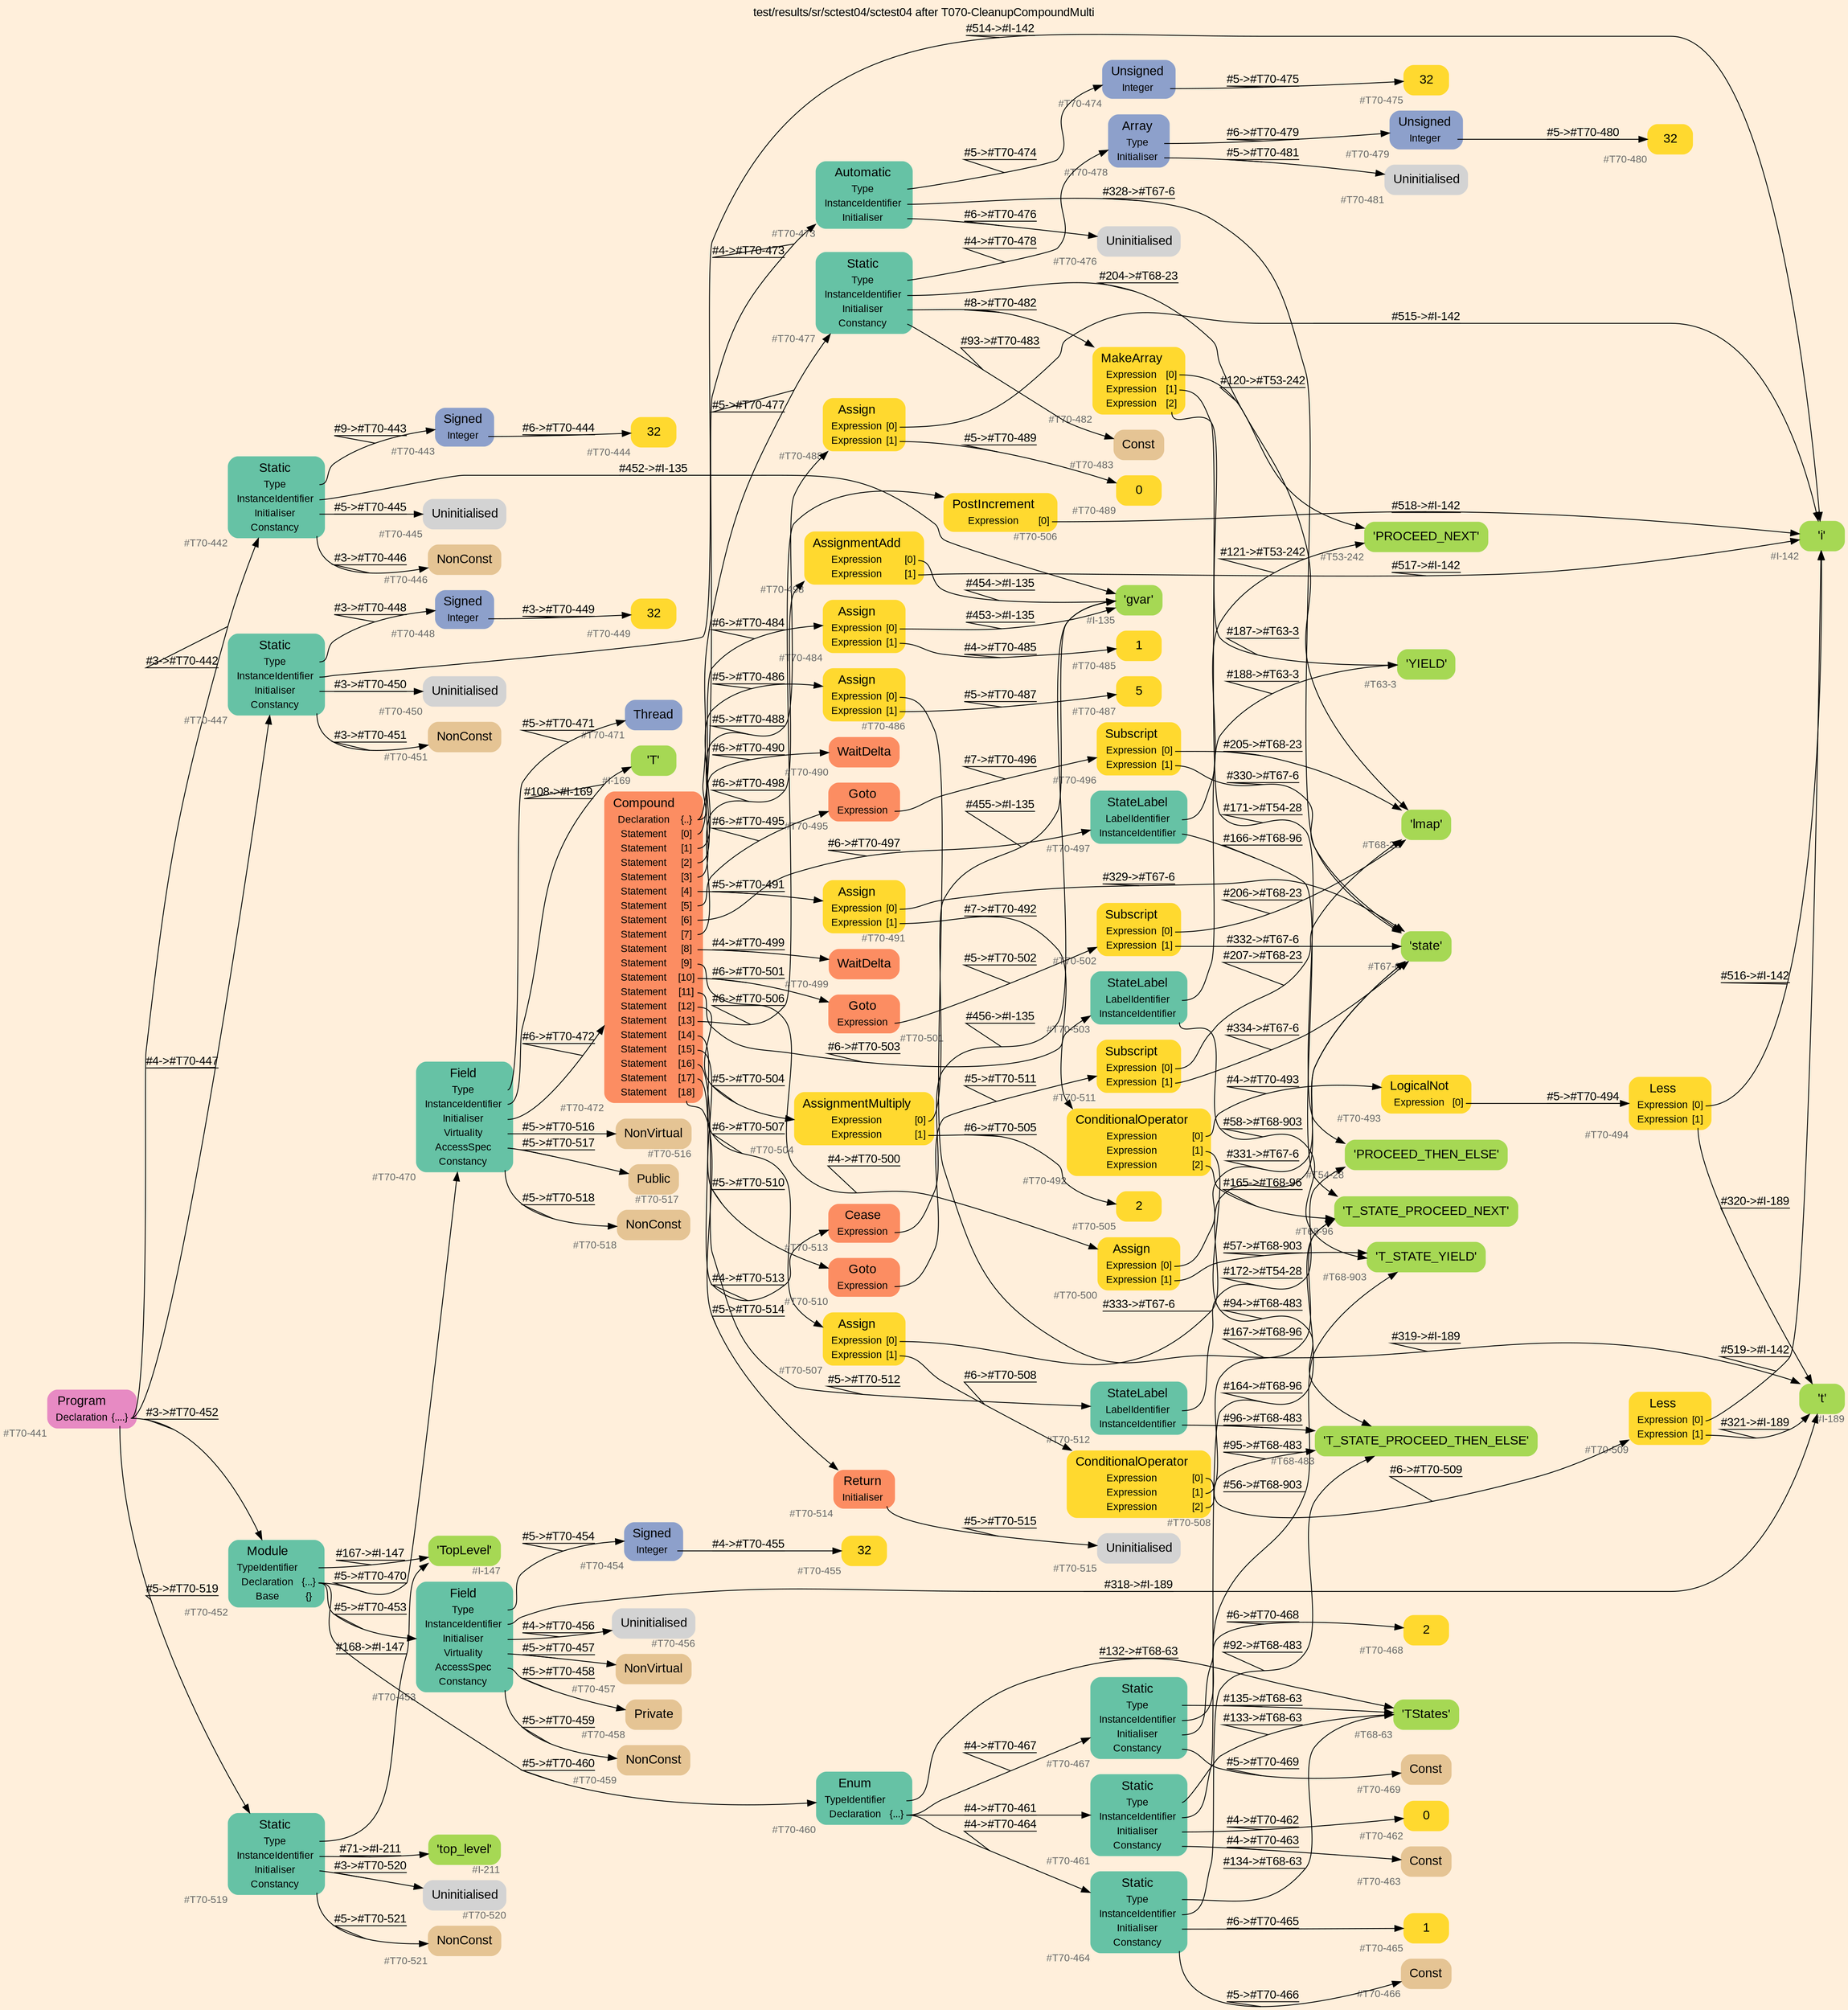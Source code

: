 digraph "test/results/sr/sctest04/sctest04 after T070-CleanupCompoundMulti" {
label = "test/results/sr/sctest04/sctest04 after T070-CleanupCompoundMulti"
labelloc = t
graph [
    rankdir = "LR"
    ranksep = 0.3
    bgcolor = antiquewhite1
    color = black
    fontcolor = black
    fontname = "Arial"
];
node [
    fontname = "Arial"
];
edge [
    fontname = "Arial"
];

// -------------------- node figure --------------------
// -------- block #T70-441 ----------
"#T70-441" [
    fillcolor = "/set28/4"
    xlabel = "#T70-441"
    fontsize = "12"
    fontcolor = grey40
    shape = "plaintext"
    label = <<TABLE BORDER="0" CELLBORDER="0" CELLSPACING="0">
     <TR><TD><FONT COLOR="black" POINT-SIZE="15">Program</FONT></TD></TR>
     <TR><TD><FONT COLOR="black" POINT-SIZE="12">Declaration</FONT></TD><TD PORT="port0"><FONT COLOR="black" POINT-SIZE="12">{....}</FONT></TD></TR>
    </TABLE>>
    style = "rounded,filled"
];

// -------- block #T70-442 ----------
"#T70-442" [
    fillcolor = "/set28/1"
    xlabel = "#T70-442"
    fontsize = "12"
    fontcolor = grey40
    shape = "plaintext"
    label = <<TABLE BORDER="0" CELLBORDER="0" CELLSPACING="0">
     <TR><TD><FONT COLOR="black" POINT-SIZE="15">Static</FONT></TD></TR>
     <TR><TD><FONT COLOR="black" POINT-SIZE="12">Type</FONT></TD><TD PORT="port0"></TD></TR>
     <TR><TD><FONT COLOR="black" POINT-SIZE="12">InstanceIdentifier</FONT></TD><TD PORT="port1"></TD></TR>
     <TR><TD><FONT COLOR="black" POINT-SIZE="12">Initialiser</FONT></TD><TD PORT="port2"></TD></TR>
     <TR><TD><FONT COLOR="black" POINT-SIZE="12">Constancy</FONT></TD><TD PORT="port3"></TD></TR>
    </TABLE>>
    style = "rounded,filled"
];

// -------- block #T70-443 ----------
"#T70-443" [
    fillcolor = "/set28/3"
    xlabel = "#T70-443"
    fontsize = "12"
    fontcolor = grey40
    shape = "plaintext"
    label = <<TABLE BORDER="0" CELLBORDER="0" CELLSPACING="0">
     <TR><TD><FONT COLOR="black" POINT-SIZE="15">Signed</FONT></TD></TR>
     <TR><TD><FONT COLOR="black" POINT-SIZE="12">Integer</FONT></TD><TD PORT="port0"></TD></TR>
    </TABLE>>
    style = "rounded,filled"
];

// -------- block #T70-444 ----------
"#T70-444" [
    fillcolor = "/set28/6"
    xlabel = "#T70-444"
    fontsize = "12"
    fontcolor = grey40
    shape = "plaintext"
    label = <<TABLE BORDER="0" CELLBORDER="0" CELLSPACING="0">
     <TR><TD><FONT COLOR="black" POINT-SIZE="15">32</FONT></TD></TR>
    </TABLE>>
    style = "rounded,filled"
];

// -------- block #I-135 ----------
"#I-135" [
    fillcolor = "/set28/5"
    xlabel = "#I-135"
    fontsize = "12"
    fontcolor = grey40
    shape = "plaintext"
    label = <<TABLE BORDER="0" CELLBORDER="0" CELLSPACING="0">
     <TR><TD><FONT COLOR="black" POINT-SIZE="15">'gvar'</FONT></TD></TR>
    </TABLE>>
    style = "rounded,filled"
];

// -------- block #T70-445 ----------
"#T70-445" [
    xlabel = "#T70-445"
    fontsize = "12"
    fontcolor = grey40
    shape = "plaintext"
    label = <<TABLE BORDER="0" CELLBORDER="0" CELLSPACING="0">
     <TR><TD><FONT COLOR="black" POINT-SIZE="15">Uninitialised</FONT></TD></TR>
    </TABLE>>
    style = "rounded,filled"
];

// -------- block #T70-446 ----------
"#T70-446" [
    fillcolor = "/set28/7"
    xlabel = "#T70-446"
    fontsize = "12"
    fontcolor = grey40
    shape = "plaintext"
    label = <<TABLE BORDER="0" CELLBORDER="0" CELLSPACING="0">
     <TR><TD><FONT COLOR="black" POINT-SIZE="15">NonConst</FONT></TD></TR>
    </TABLE>>
    style = "rounded,filled"
];

// -------- block #T70-447 ----------
"#T70-447" [
    fillcolor = "/set28/1"
    xlabel = "#T70-447"
    fontsize = "12"
    fontcolor = grey40
    shape = "plaintext"
    label = <<TABLE BORDER="0" CELLBORDER="0" CELLSPACING="0">
     <TR><TD><FONT COLOR="black" POINT-SIZE="15">Static</FONT></TD></TR>
     <TR><TD><FONT COLOR="black" POINT-SIZE="12">Type</FONT></TD><TD PORT="port0"></TD></TR>
     <TR><TD><FONT COLOR="black" POINT-SIZE="12">InstanceIdentifier</FONT></TD><TD PORT="port1"></TD></TR>
     <TR><TD><FONT COLOR="black" POINT-SIZE="12">Initialiser</FONT></TD><TD PORT="port2"></TD></TR>
     <TR><TD><FONT COLOR="black" POINT-SIZE="12">Constancy</FONT></TD><TD PORT="port3"></TD></TR>
    </TABLE>>
    style = "rounded,filled"
];

// -------- block #T70-448 ----------
"#T70-448" [
    fillcolor = "/set28/3"
    xlabel = "#T70-448"
    fontsize = "12"
    fontcolor = grey40
    shape = "plaintext"
    label = <<TABLE BORDER="0" CELLBORDER="0" CELLSPACING="0">
     <TR><TD><FONT COLOR="black" POINT-SIZE="15">Signed</FONT></TD></TR>
     <TR><TD><FONT COLOR="black" POINT-SIZE="12">Integer</FONT></TD><TD PORT="port0"></TD></TR>
    </TABLE>>
    style = "rounded,filled"
];

// -------- block #T70-449 ----------
"#T70-449" [
    fillcolor = "/set28/6"
    xlabel = "#T70-449"
    fontsize = "12"
    fontcolor = grey40
    shape = "plaintext"
    label = <<TABLE BORDER="0" CELLBORDER="0" CELLSPACING="0">
     <TR><TD><FONT COLOR="black" POINT-SIZE="15">32</FONT></TD></TR>
    </TABLE>>
    style = "rounded,filled"
];

// -------- block #I-142 ----------
"#I-142" [
    fillcolor = "/set28/5"
    xlabel = "#I-142"
    fontsize = "12"
    fontcolor = grey40
    shape = "plaintext"
    label = <<TABLE BORDER="0" CELLBORDER="0" CELLSPACING="0">
     <TR><TD><FONT COLOR="black" POINT-SIZE="15">'i'</FONT></TD></TR>
    </TABLE>>
    style = "rounded,filled"
];

// -------- block #T70-450 ----------
"#T70-450" [
    xlabel = "#T70-450"
    fontsize = "12"
    fontcolor = grey40
    shape = "plaintext"
    label = <<TABLE BORDER="0" CELLBORDER="0" CELLSPACING="0">
     <TR><TD><FONT COLOR="black" POINT-SIZE="15">Uninitialised</FONT></TD></TR>
    </TABLE>>
    style = "rounded,filled"
];

// -------- block #T70-451 ----------
"#T70-451" [
    fillcolor = "/set28/7"
    xlabel = "#T70-451"
    fontsize = "12"
    fontcolor = grey40
    shape = "plaintext"
    label = <<TABLE BORDER="0" CELLBORDER="0" CELLSPACING="0">
     <TR><TD><FONT COLOR="black" POINT-SIZE="15">NonConst</FONT></TD></TR>
    </TABLE>>
    style = "rounded,filled"
];

// -------- block #T70-452 ----------
"#T70-452" [
    fillcolor = "/set28/1"
    xlabel = "#T70-452"
    fontsize = "12"
    fontcolor = grey40
    shape = "plaintext"
    label = <<TABLE BORDER="0" CELLBORDER="0" CELLSPACING="0">
     <TR><TD><FONT COLOR="black" POINT-SIZE="15">Module</FONT></TD></TR>
     <TR><TD><FONT COLOR="black" POINT-SIZE="12">TypeIdentifier</FONT></TD><TD PORT="port0"></TD></TR>
     <TR><TD><FONT COLOR="black" POINT-SIZE="12">Declaration</FONT></TD><TD PORT="port1"><FONT COLOR="black" POINT-SIZE="12">{...}</FONT></TD></TR>
     <TR><TD><FONT COLOR="black" POINT-SIZE="12">Base</FONT></TD><TD PORT="port2"><FONT COLOR="black" POINT-SIZE="12">{}</FONT></TD></TR>
    </TABLE>>
    style = "rounded,filled"
];

// -------- block #I-147 ----------
"#I-147" [
    fillcolor = "/set28/5"
    xlabel = "#I-147"
    fontsize = "12"
    fontcolor = grey40
    shape = "plaintext"
    label = <<TABLE BORDER="0" CELLBORDER="0" CELLSPACING="0">
     <TR><TD><FONT COLOR="black" POINT-SIZE="15">'TopLevel'</FONT></TD></TR>
    </TABLE>>
    style = "rounded,filled"
];

// -------- block #T70-453 ----------
"#T70-453" [
    fillcolor = "/set28/1"
    xlabel = "#T70-453"
    fontsize = "12"
    fontcolor = grey40
    shape = "plaintext"
    label = <<TABLE BORDER="0" CELLBORDER="0" CELLSPACING="0">
     <TR><TD><FONT COLOR="black" POINT-SIZE="15">Field</FONT></TD></TR>
     <TR><TD><FONT COLOR="black" POINT-SIZE="12">Type</FONT></TD><TD PORT="port0"></TD></TR>
     <TR><TD><FONT COLOR="black" POINT-SIZE="12">InstanceIdentifier</FONT></TD><TD PORT="port1"></TD></TR>
     <TR><TD><FONT COLOR="black" POINT-SIZE="12">Initialiser</FONT></TD><TD PORT="port2"></TD></TR>
     <TR><TD><FONT COLOR="black" POINT-SIZE="12">Virtuality</FONT></TD><TD PORT="port3"></TD></TR>
     <TR><TD><FONT COLOR="black" POINT-SIZE="12">AccessSpec</FONT></TD><TD PORT="port4"></TD></TR>
     <TR><TD><FONT COLOR="black" POINT-SIZE="12">Constancy</FONT></TD><TD PORT="port5"></TD></TR>
    </TABLE>>
    style = "rounded,filled"
];

// -------- block #T70-454 ----------
"#T70-454" [
    fillcolor = "/set28/3"
    xlabel = "#T70-454"
    fontsize = "12"
    fontcolor = grey40
    shape = "plaintext"
    label = <<TABLE BORDER="0" CELLBORDER="0" CELLSPACING="0">
     <TR><TD><FONT COLOR="black" POINT-SIZE="15">Signed</FONT></TD></TR>
     <TR><TD><FONT COLOR="black" POINT-SIZE="12">Integer</FONT></TD><TD PORT="port0"></TD></TR>
    </TABLE>>
    style = "rounded,filled"
];

// -------- block #T70-455 ----------
"#T70-455" [
    fillcolor = "/set28/6"
    xlabel = "#T70-455"
    fontsize = "12"
    fontcolor = grey40
    shape = "plaintext"
    label = <<TABLE BORDER="0" CELLBORDER="0" CELLSPACING="0">
     <TR><TD><FONT COLOR="black" POINT-SIZE="15">32</FONT></TD></TR>
    </TABLE>>
    style = "rounded,filled"
];

// -------- block #I-189 ----------
"#I-189" [
    fillcolor = "/set28/5"
    xlabel = "#I-189"
    fontsize = "12"
    fontcolor = grey40
    shape = "plaintext"
    label = <<TABLE BORDER="0" CELLBORDER="0" CELLSPACING="0">
     <TR><TD><FONT COLOR="black" POINT-SIZE="15">'t'</FONT></TD></TR>
    </TABLE>>
    style = "rounded,filled"
];

// -------- block #T70-456 ----------
"#T70-456" [
    xlabel = "#T70-456"
    fontsize = "12"
    fontcolor = grey40
    shape = "plaintext"
    label = <<TABLE BORDER="0" CELLBORDER="0" CELLSPACING="0">
     <TR><TD><FONT COLOR="black" POINT-SIZE="15">Uninitialised</FONT></TD></TR>
    </TABLE>>
    style = "rounded,filled"
];

// -------- block #T70-457 ----------
"#T70-457" [
    fillcolor = "/set28/7"
    xlabel = "#T70-457"
    fontsize = "12"
    fontcolor = grey40
    shape = "plaintext"
    label = <<TABLE BORDER="0" CELLBORDER="0" CELLSPACING="0">
     <TR><TD><FONT COLOR="black" POINT-SIZE="15">NonVirtual</FONT></TD></TR>
    </TABLE>>
    style = "rounded,filled"
];

// -------- block #T70-458 ----------
"#T70-458" [
    fillcolor = "/set28/7"
    xlabel = "#T70-458"
    fontsize = "12"
    fontcolor = grey40
    shape = "plaintext"
    label = <<TABLE BORDER="0" CELLBORDER="0" CELLSPACING="0">
     <TR><TD><FONT COLOR="black" POINT-SIZE="15">Private</FONT></TD></TR>
    </TABLE>>
    style = "rounded,filled"
];

// -------- block #T70-459 ----------
"#T70-459" [
    fillcolor = "/set28/7"
    xlabel = "#T70-459"
    fontsize = "12"
    fontcolor = grey40
    shape = "plaintext"
    label = <<TABLE BORDER="0" CELLBORDER="0" CELLSPACING="0">
     <TR><TD><FONT COLOR="black" POINT-SIZE="15">NonConst</FONT></TD></TR>
    </TABLE>>
    style = "rounded,filled"
];

// -------- block #T70-460 ----------
"#T70-460" [
    fillcolor = "/set28/1"
    xlabel = "#T70-460"
    fontsize = "12"
    fontcolor = grey40
    shape = "plaintext"
    label = <<TABLE BORDER="0" CELLBORDER="0" CELLSPACING="0">
     <TR><TD><FONT COLOR="black" POINT-SIZE="15">Enum</FONT></TD></TR>
     <TR><TD><FONT COLOR="black" POINT-SIZE="12">TypeIdentifier</FONT></TD><TD PORT="port0"></TD></TR>
     <TR><TD><FONT COLOR="black" POINT-SIZE="12">Declaration</FONT></TD><TD PORT="port1"><FONT COLOR="black" POINT-SIZE="12">{...}</FONT></TD></TR>
    </TABLE>>
    style = "rounded,filled"
];

// -------- block #T68-63 ----------
"#T68-63" [
    fillcolor = "/set28/5"
    xlabel = "#T68-63"
    fontsize = "12"
    fontcolor = grey40
    shape = "plaintext"
    label = <<TABLE BORDER="0" CELLBORDER="0" CELLSPACING="0">
     <TR><TD><FONT COLOR="black" POINT-SIZE="15">'TStates'</FONT></TD></TR>
    </TABLE>>
    style = "rounded,filled"
];

// -------- block #T70-461 ----------
"#T70-461" [
    fillcolor = "/set28/1"
    xlabel = "#T70-461"
    fontsize = "12"
    fontcolor = grey40
    shape = "plaintext"
    label = <<TABLE BORDER="0" CELLBORDER="0" CELLSPACING="0">
     <TR><TD><FONT COLOR="black" POINT-SIZE="15">Static</FONT></TD></TR>
     <TR><TD><FONT COLOR="black" POINT-SIZE="12">Type</FONT></TD><TD PORT="port0"></TD></TR>
     <TR><TD><FONT COLOR="black" POINT-SIZE="12">InstanceIdentifier</FONT></TD><TD PORT="port1"></TD></TR>
     <TR><TD><FONT COLOR="black" POINT-SIZE="12">Initialiser</FONT></TD><TD PORT="port2"></TD></TR>
     <TR><TD><FONT COLOR="black" POINT-SIZE="12">Constancy</FONT></TD><TD PORT="port3"></TD></TR>
    </TABLE>>
    style = "rounded,filled"
];

// -------- block #T68-96 ----------
"#T68-96" [
    fillcolor = "/set28/5"
    xlabel = "#T68-96"
    fontsize = "12"
    fontcolor = grey40
    shape = "plaintext"
    label = <<TABLE BORDER="0" CELLBORDER="0" CELLSPACING="0">
     <TR><TD><FONT COLOR="black" POINT-SIZE="15">'T_STATE_PROCEED_NEXT'</FONT></TD></TR>
    </TABLE>>
    style = "rounded,filled"
];

// -------- block #T70-462 ----------
"#T70-462" [
    fillcolor = "/set28/6"
    xlabel = "#T70-462"
    fontsize = "12"
    fontcolor = grey40
    shape = "plaintext"
    label = <<TABLE BORDER="0" CELLBORDER="0" CELLSPACING="0">
     <TR><TD><FONT COLOR="black" POINT-SIZE="15">0</FONT></TD></TR>
    </TABLE>>
    style = "rounded,filled"
];

// -------- block #T70-463 ----------
"#T70-463" [
    fillcolor = "/set28/7"
    xlabel = "#T70-463"
    fontsize = "12"
    fontcolor = grey40
    shape = "plaintext"
    label = <<TABLE BORDER="0" CELLBORDER="0" CELLSPACING="0">
     <TR><TD><FONT COLOR="black" POINT-SIZE="15">Const</FONT></TD></TR>
    </TABLE>>
    style = "rounded,filled"
];

// -------- block #T70-464 ----------
"#T70-464" [
    fillcolor = "/set28/1"
    xlabel = "#T70-464"
    fontsize = "12"
    fontcolor = grey40
    shape = "plaintext"
    label = <<TABLE BORDER="0" CELLBORDER="0" CELLSPACING="0">
     <TR><TD><FONT COLOR="black" POINT-SIZE="15">Static</FONT></TD></TR>
     <TR><TD><FONT COLOR="black" POINT-SIZE="12">Type</FONT></TD><TD PORT="port0"></TD></TR>
     <TR><TD><FONT COLOR="black" POINT-SIZE="12">InstanceIdentifier</FONT></TD><TD PORT="port1"></TD></TR>
     <TR><TD><FONT COLOR="black" POINT-SIZE="12">Initialiser</FONT></TD><TD PORT="port2"></TD></TR>
     <TR><TD><FONT COLOR="black" POINT-SIZE="12">Constancy</FONT></TD><TD PORT="port3"></TD></TR>
    </TABLE>>
    style = "rounded,filled"
];

// -------- block #T68-483 ----------
"#T68-483" [
    fillcolor = "/set28/5"
    xlabel = "#T68-483"
    fontsize = "12"
    fontcolor = grey40
    shape = "plaintext"
    label = <<TABLE BORDER="0" CELLBORDER="0" CELLSPACING="0">
     <TR><TD><FONT COLOR="black" POINT-SIZE="15">'T_STATE_PROCEED_THEN_ELSE'</FONT></TD></TR>
    </TABLE>>
    style = "rounded,filled"
];

// -------- block #T70-465 ----------
"#T70-465" [
    fillcolor = "/set28/6"
    xlabel = "#T70-465"
    fontsize = "12"
    fontcolor = grey40
    shape = "plaintext"
    label = <<TABLE BORDER="0" CELLBORDER="0" CELLSPACING="0">
     <TR><TD><FONT COLOR="black" POINT-SIZE="15">1</FONT></TD></TR>
    </TABLE>>
    style = "rounded,filled"
];

// -------- block #T70-466 ----------
"#T70-466" [
    fillcolor = "/set28/7"
    xlabel = "#T70-466"
    fontsize = "12"
    fontcolor = grey40
    shape = "plaintext"
    label = <<TABLE BORDER="0" CELLBORDER="0" CELLSPACING="0">
     <TR><TD><FONT COLOR="black" POINT-SIZE="15">Const</FONT></TD></TR>
    </TABLE>>
    style = "rounded,filled"
];

// -------- block #T70-467 ----------
"#T70-467" [
    fillcolor = "/set28/1"
    xlabel = "#T70-467"
    fontsize = "12"
    fontcolor = grey40
    shape = "plaintext"
    label = <<TABLE BORDER="0" CELLBORDER="0" CELLSPACING="0">
     <TR><TD><FONT COLOR="black" POINT-SIZE="15">Static</FONT></TD></TR>
     <TR><TD><FONT COLOR="black" POINT-SIZE="12">Type</FONT></TD><TD PORT="port0"></TD></TR>
     <TR><TD><FONT COLOR="black" POINT-SIZE="12">InstanceIdentifier</FONT></TD><TD PORT="port1"></TD></TR>
     <TR><TD><FONT COLOR="black" POINT-SIZE="12">Initialiser</FONT></TD><TD PORT="port2"></TD></TR>
     <TR><TD><FONT COLOR="black" POINT-SIZE="12">Constancy</FONT></TD><TD PORT="port3"></TD></TR>
    </TABLE>>
    style = "rounded,filled"
];

// -------- block #T68-903 ----------
"#T68-903" [
    fillcolor = "/set28/5"
    xlabel = "#T68-903"
    fontsize = "12"
    fontcolor = grey40
    shape = "plaintext"
    label = <<TABLE BORDER="0" CELLBORDER="0" CELLSPACING="0">
     <TR><TD><FONT COLOR="black" POINT-SIZE="15">'T_STATE_YIELD'</FONT></TD></TR>
    </TABLE>>
    style = "rounded,filled"
];

// -------- block #T70-468 ----------
"#T70-468" [
    fillcolor = "/set28/6"
    xlabel = "#T70-468"
    fontsize = "12"
    fontcolor = grey40
    shape = "plaintext"
    label = <<TABLE BORDER="0" CELLBORDER="0" CELLSPACING="0">
     <TR><TD><FONT COLOR="black" POINT-SIZE="15">2</FONT></TD></TR>
    </TABLE>>
    style = "rounded,filled"
];

// -------- block #T70-469 ----------
"#T70-469" [
    fillcolor = "/set28/7"
    xlabel = "#T70-469"
    fontsize = "12"
    fontcolor = grey40
    shape = "plaintext"
    label = <<TABLE BORDER="0" CELLBORDER="0" CELLSPACING="0">
     <TR><TD><FONT COLOR="black" POINT-SIZE="15">Const</FONT></TD></TR>
    </TABLE>>
    style = "rounded,filled"
];

// -------- block #T70-470 ----------
"#T70-470" [
    fillcolor = "/set28/1"
    xlabel = "#T70-470"
    fontsize = "12"
    fontcolor = grey40
    shape = "plaintext"
    label = <<TABLE BORDER="0" CELLBORDER="0" CELLSPACING="0">
     <TR><TD><FONT COLOR="black" POINT-SIZE="15">Field</FONT></TD></TR>
     <TR><TD><FONT COLOR="black" POINT-SIZE="12">Type</FONT></TD><TD PORT="port0"></TD></TR>
     <TR><TD><FONT COLOR="black" POINT-SIZE="12">InstanceIdentifier</FONT></TD><TD PORT="port1"></TD></TR>
     <TR><TD><FONT COLOR="black" POINT-SIZE="12">Initialiser</FONT></TD><TD PORT="port2"></TD></TR>
     <TR><TD><FONT COLOR="black" POINT-SIZE="12">Virtuality</FONT></TD><TD PORT="port3"></TD></TR>
     <TR><TD><FONT COLOR="black" POINT-SIZE="12">AccessSpec</FONT></TD><TD PORT="port4"></TD></TR>
     <TR><TD><FONT COLOR="black" POINT-SIZE="12">Constancy</FONT></TD><TD PORT="port5"></TD></TR>
    </TABLE>>
    style = "rounded,filled"
];

// -------- block #T70-471 ----------
"#T70-471" [
    fillcolor = "/set28/3"
    xlabel = "#T70-471"
    fontsize = "12"
    fontcolor = grey40
    shape = "plaintext"
    label = <<TABLE BORDER="0" CELLBORDER="0" CELLSPACING="0">
     <TR><TD><FONT COLOR="black" POINT-SIZE="15">Thread</FONT></TD></TR>
    </TABLE>>
    style = "rounded,filled"
];

// -------- block #I-169 ----------
"#I-169" [
    fillcolor = "/set28/5"
    xlabel = "#I-169"
    fontsize = "12"
    fontcolor = grey40
    shape = "plaintext"
    label = <<TABLE BORDER="0" CELLBORDER="0" CELLSPACING="0">
     <TR><TD><FONT COLOR="black" POINT-SIZE="15">'T'</FONT></TD></TR>
    </TABLE>>
    style = "rounded,filled"
];

// -------- block #T70-472 ----------
"#T70-472" [
    fillcolor = "/set28/2"
    xlabel = "#T70-472"
    fontsize = "12"
    fontcolor = grey40
    shape = "plaintext"
    label = <<TABLE BORDER="0" CELLBORDER="0" CELLSPACING="0">
     <TR><TD><FONT COLOR="black" POINT-SIZE="15">Compound</FONT></TD></TR>
     <TR><TD><FONT COLOR="black" POINT-SIZE="12">Declaration</FONT></TD><TD PORT="port0"><FONT COLOR="black" POINT-SIZE="12">{..}</FONT></TD></TR>
     <TR><TD><FONT COLOR="black" POINT-SIZE="12">Statement</FONT></TD><TD PORT="port1"><FONT COLOR="black" POINT-SIZE="12">[0]</FONT></TD></TR>
     <TR><TD><FONT COLOR="black" POINT-SIZE="12">Statement</FONT></TD><TD PORT="port2"><FONT COLOR="black" POINT-SIZE="12">[1]</FONT></TD></TR>
     <TR><TD><FONT COLOR="black" POINT-SIZE="12">Statement</FONT></TD><TD PORT="port3"><FONT COLOR="black" POINT-SIZE="12">[2]</FONT></TD></TR>
     <TR><TD><FONT COLOR="black" POINT-SIZE="12">Statement</FONT></TD><TD PORT="port4"><FONT COLOR="black" POINT-SIZE="12">[3]</FONT></TD></TR>
     <TR><TD><FONT COLOR="black" POINT-SIZE="12">Statement</FONT></TD><TD PORT="port5"><FONT COLOR="black" POINT-SIZE="12">[4]</FONT></TD></TR>
     <TR><TD><FONT COLOR="black" POINT-SIZE="12">Statement</FONT></TD><TD PORT="port6"><FONT COLOR="black" POINT-SIZE="12">[5]</FONT></TD></TR>
     <TR><TD><FONT COLOR="black" POINT-SIZE="12">Statement</FONT></TD><TD PORT="port7"><FONT COLOR="black" POINT-SIZE="12">[6]</FONT></TD></TR>
     <TR><TD><FONT COLOR="black" POINT-SIZE="12">Statement</FONT></TD><TD PORT="port8"><FONT COLOR="black" POINT-SIZE="12">[7]</FONT></TD></TR>
     <TR><TD><FONT COLOR="black" POINT-SIZE="12">Statement</FONT></TD><TD PORT="port9"><FONT COLOR="black" POINT-SIZE="12">[8]</FONT></TD></TR>
     <TR><TD><FONT COLOR="black" POINT-SIZE="12">Statement</FONT></TD><TD PORT="port10"><FONT COLOR="black" POINT-SIZE="12">[9]</FONT></TD></TR>
     <TR><TD><FONT COLOR="black" POINT-SIZE="12">Statement</FONT></TD><TD PORT="port11"><FONT COLOR="black" POINT-SIZE="12">[10]</FONT></TD></TR>
     <TR><TD><FONT COLOR="black" POINT-SIZE="12">Statement</FONT></TD><TD PORT="port12"><FONT COLOR="black" POINT-SIZE="12">[11]</FONT></TD></TR>
     <TR><TD><FONT COLOR="black" POINT-SIZE="12">Statement</FONT></TD><TD PORT="port13"><FONT COLOR="black" POINT-SIZE="12">[12]</FONT></TD></TR>
     <TR><TD><FONT COLOR="black" POINT-SIZE="12">Statement</FONT></TD><TD PORT="port14"><FONT COLOR="black" POINT-SIZE="12">[13]</FONT></TD></TR>
     <TR><TD><FONT COLOR="black" POINT-SIZE="12">Statement</FONT></TD><TD PORT="port15"><FONT COLOR="black" POINT-SIZE="12">[14]</FONT></TD></TR>
     <TR><TD><FONT COLOR="black" POINT-SIZE="12">Statement</FONT></TD><TD PORT="port16"><FONT COLOR="black" POINT-SIZE="12">[15]</FONT></TD></TR>
     <TR><TD><FONT COLOR="black" POINT-SIZE="12">Statement</FONT></TD><TD PORT="port17"><FONT COLOR="black" POINT-SIZE="12">[16]</FONT></TD></TR>
     <TR><TD><FONT COLOR="black" POINT-SIZE="12">Statement</FONT></TD><TD PORT="port18"><FONT COLOR="black" POINT-SIZE="12">[17]</FONT></TD></TR>
     <TR><TD><FONT COLOR="black" POINT-SIZE="12">Statement</FONT></TD><TD PORT="port19"><FONT COLOR="black" POINT-SIZE="12">[18]</FONT></TD></TR>
    </TABLE>>
    style = "rounded,filled"
];

// -------- block #T70-473 ----------
"#T70-473" [
    fillcolor = "/set28/1"
    xlabel = "#T70-473"
    fontsize = "12"
    fontcolor = grey40
    shape = "plaintext"
    label = <<TABLE BORDER="0" CELLBORDER="0" CELLSPACING="0">
     <TR><TD><FONT COLOR="black" POINT-SIZE="15">Automatic</FONT></TD></TR>
     <TR><TD><FONT COLOR="black" POINT-SIZE="12">Type</FONT></TD><TD PORT="port0"></TD></TR>
     <TR><TD><FONT COLOR="black" POINT-SIZE="12">InstanceIdentifier</FONT></TD><TD PORT="port1"></TD></TR>
     <TR><TD><FONT COLOR="black" POINT-SIZE="12">Initialiser</FONT></TD><TD PORT="port2"></TD></TR>
    </TABLE>>
    style = "rounded,filled"
];

// -------- block #T70-474 ----------
"#T70-474" [
    fillcolor = "/set28/3"
    xlabel = "#T70-474"
    fontsize = "12"
    fontcolor = grey40
    shape = "plaintext"
    label = <<TABLE BORDER="0" CELLBORDER="0" CELLSPACING="0">
     <TR><TD><FONT COLOR="black" POINT-SIZE="15">Unsigned</FONT></TD></TR>
     <TR><TD><FONT COLOR="black" POINT-SIZE="12">Integer</FONT></TD><TD PORT="port0"></TD></TR>
    </TABLE>>
    style = "rounded,filled"
];

// -------- block #T70-475 ----------
"#T70-475" [
    fillcolor = "/set28/6"
    xlabel = "#T70-475"
    fontsize = "12"
    fontcolor = grey40
    shape = "plaintext"
    label = <<TABLE BORDER="0" CELLBORDER="0" CELLSPACING="0">
     <TR><TD><FONT COLOR="black" POINT-SIZE="15">32</FONT></TD></TR>
    </TABLE>>
    style = "rounded,filled"
];

// -------- block #T67-6 ----------
"#T67-6" [
    fillcolor = "/set28/5"
    xlabel = "#T67-6"
    fontsize = "12"
    fontcolor = grey40
    shape = "plaintext"
    label = <<TABLE BORDER="0" CELLBORDER="0" CELLSPACING="0">
     <TR><TD><FONT COLOR="black" POINT-SIZE="15">'state'</FONT></TD></TR>
    </TABLE>>
    style = "rounded,filled"
];

// -------- block #T70-476 ----------
"#T70-476" [
    xlabel = "#T70-476"
    fontsize = "12"
    fontcolor = grey40
    shape = "plaintext"
    label = <<TABLE BORDER="0" CELLBORDER="0" CELLSPACING="0">
     <TR><TD><FONT COLOR="black" POINT-SIZE="15">Uninitialised</FONT></TD></TR>
    </TABLE>>
    style = "rounded,filled"
];

// -------- block #T70-477 ----------
"#T70-477" [
    fillcolor = "/set28/1"
    xlabel = "#T70-477"
    fontsize = "12"
    fontcolor = grey40
    shape = "plaintext"
    label = <<TABLE BORDER="0" CELLBORDER="0" CELLSPACING="0">
     <TR><TD><FONT COLOR="black" POINT-SIZE="15">Static</FONT></TD></TR>
     <TR><TD><FONT COLOR="black" POINT-SIZE="12">Type</FONT></TD><TD PORT="port0"></TD></TR>
     <TR><TD><FONT COLOR="black" POINT-SIZE="12">InstanceIdentifier</FONT></TD><TD PORT="port1"></TD></TR>
     <TR><TD><FONT COLOR="black" POINT-SIZE="12">Initialiser</FONT></TD><TD PORT="port2"></TD></TR>
     <TR><TD><FONT COLOR="black" POINT-SIZE="12">Constancy</FONT></TD><TD PORT="port3"></TD></TR>
    </TABLE>>
    style = "rounded,filled"
];

// -------- block #T70-478 ----------
"#T70-478" [
    fillcolor = "/set28/3"
    xlabel = "#T70-478"
    fontsize = "12"
    fontcolor = grey40
    shape = "plaintext"
    label = <<TABLE BORDER="0" CELLBORDER="0" CELLSPACING="0">
     <TR><TD><FONT COLOR="black" POINT-SIZE="15">Array</FONT></TD></TR>
     <TR><TD><FONT COLOR="black" POINT-SIZE="12">Type</FONT></TD><TD PORT="port0"></TD></TR>
     <TR><TD><FONT COLOR="black" POINT-SIZE="12">Initialiser</FONT></TD><TD PORT="port1"></TD></TR>
    </TABLE>>
    style = "rounded,filled"
];

// -------- block #T70-479 ----------
"#T70-479" [
    fillcolor = "/set28/3"
    xlabel = "#T70-479"
    fontsize = "12"
    fontcolor = grey40
    shape = "plaintext"
    label = <<TABLE BORDER="0" CELLBORDER="0" CELLSPACING="0">
     <TR><TD><FONT COLOR="black" POINT-SIZE="15">Unsigned</FONT></TD></TR>
     <TR><TD><FONT COLOR="black" POINT-SIZE="12">Integer</FONT></TD><TD PORT="port0"></TD></TR>
    </TABLE>>
    style = "rounded,filled"
];

// -------- block #T70-480 ----------
"#T70-480" [
    fillcolor = "/set28/6"
    xlabel = "#T70-480"
    fontsize = "12"
    fontcolor = grey40
    shape = "plaintext"
    label = <<TABLE BORDER="0" CELLBORDER="0" CELLSPACING="0">
     <TR><TD><FONT COLOR="black" POINT-SIZE="15">32</FONT></TD></TR>
    </TABLE>>
    style = "rounded,filled"
];

// -------- block #T70-481 ----------
"#T70-481" [
    xlabel = "#T70-481"
    fontsize = "12"
    fontcolor = grey40
    shape = "plaintext"
    label = <<TABLE BORDER="0" CELLBORDER="0" CELLSPACING="0">
     <TR><TD><FONT COLOR="black" POINT-SIZE="15">Uninitialised</FONT></TD></TR>
    </TABLE>>
    style = "rounded,filled"
];

// -------- block #T68-23 ----------
"#T68-23" [
    fillcolor = "/set28/5"
    xlabel = "#T68-23"
    fontsize = "12"
    fontcolor = grey40
    shape = "plaintext"
    label = <<TABLE BORDER="0" CELLBORDER="0" CELLSPACING="0">
     <TR><TD><FONT COLOR="black" POINT-SIZE="15">'lmap'</FONT></TD></TR>
    </TABLE>>
    style = "rounded,filled"
];

// -------- block #T70-482 ----------
"#T70-482" [
    fillcolor = "/set28/6"
    xlabel = "#T70-482"
    fontsize = "12"
    fontcolor = grey40
    shape = "plaintext"
    label = <<TABLE BORDER="0" CELLBORDER="0" CELLSPACING="0">
     <TR><TD><FONT COLOR="black" POINT-SIZE="15">MakeArray</FONT></TD></TR>
     <TR><TD><FONT COLOR="black" POINT-SIZE="12">Expression</FONT></TD><TD PORT="port0"><FONT COLOR="black" POINT-SIZE="12">[0]</FONT></TD></TR>
     <TR><TD><FONT COLOR="black" POINT-SIZE="12">Expression</FONT></TD><TD PORT="port1"><FONT COLOR="black" POINT-SIZE="12">[1]</FONT></TD></TR>
     <TR><TD><FONT COLOR="black" POINT-SIZE="12">Expression</FONT></TD><TD PORT="port2"><FONT COLOR="black" POINT-SIZE="12">[2]</FONT></TD></TR>
    </TABLE>>
    style = "rounded,filled"
];

// -------- block #T53-242 ----------
"#T53-242" [
    fillcolor = "/set28/5"
    xlabel = "#T53-242"
    fontsize = "12"
    fontcolor = grey40
    shape = "plaintext"
    label = <<TABLE BORDER="0" CELLBORDER="0" CELLSPACING="0">
     <TR><TD><FONT COLOR="black" POINT-SIZE="15">'PROCEED_NEXT'</FONT></TD></TR>
    </TABLE>>
    style = "rounded,filled"
];

// -------- block #T54-28 ----------
"#T54-28" [
    fillcolor = "/set28/5"
    xlabel = "#T54-28"
    fontsize = "12"
    fontcolor = grey40
    shape = "plaintext"
    label = <<TABLE BORDER="0" CELLBORDER="0" CELLSPACING="0">
     <TR><TD><FONT COLOR="black" POINT-SIZE="15">'PROCEED_THEN_ELSE'</FONT></TD></TR>
    </TABLE>>
    style = "rounded,filled"
];

// -------- block #T63-3 ----------
"#T63-3" [
    fillcolor = "/set28/5"
    xlabel = "#T63-3"
    fontsize = "12"
    fontcolor = grey40
    shape = "plaintext"
    label = <<TABLE BORDER="0" CELLBORDER="0" CELLSPACING="0">
     <TR><TD><FONT COLOR="black" POINT-SIZE="15">'YIELD'</FONT></TD></TR>
    </TABLE>>
    style = "rounded,filled"
];

// -------- block #T70-483 ----------
"#T70-483" [
    fillcolor = "/set28/7"
    xlabel = "#T70-483"
    fontsize = "12"
    fontcolor = grey40
    shape = "plaintext"
    label = <<TABLE BORDER="0" CELLBORDER="0" CELLSPACING="0">
     <TR><TD><FONT COLOR="black" POINT-SIZE="15">Const</FONT></TD></TR>
    </TABLE>>
    style = "rounded,filled"
];

// -------- block #T70-484 ----------
"#T70-484" [
    fillcolor = "/set28/6"
    xlabel = "#T70-484"
    fontsize = "12"
    fontcolor = grey40
    shape = "plaintext"
    label = <<TABLE BORDER="0" CELLBORDER="0" CELLSPACING="0">
     <TR><TD><FONT COLOR="black" POINT-SIZE="15">Assign</FONT></TD></TR>
     <TR><TD><FONT COLOR="black" POINT-SIZE="12">Expression</FONT></TD><TD PORT="port0"><FONT COLOR="black" POINT-SIZE="12">[0]</FONT></TD></TR>
     <TR><TD><FONT COLOR="black" POINT-SIZE="12">Expression</FONT></TD><TD PORT="port1"><FONT COLOR="black" POINT-SIZE="12">[1]</FONT></TD></TR>
    </TABLE>>
    style = "rounded,filled"
];

// -------- block #T70-485 ----------
"#T70-485" [
    fillcolor = "/set28/6"
    xlabel = "#T70-485"
    fontsize = "12"
    fontcolor = grey40
    shape = "plaintext"
    label = <<TABLE BORDER="0" CELLBORDER="0" CELLSPACING="0">
     <TR><TD><FONT COLOR="black" POINT-SIZE="15">1</FONT></TD></TR>
    </TABLE>>
    style = "rounded,filled"
];

// -------- block #T70-486 ----------
"#T70-486" [
    fillcolor = "/set28/6"
    xlabel = "#T70-486"
    fontsize = "12"
    fontcolor = grey40
    shape = "plaintext"
    label = <<TABLE BORDER="0" CELLBORDER="0" CELLSPACING="0">
     <TR><TD><FONT COLOR="black" POINT-SIZE="15">Assign</FONT></TD></TR>
     <TR><TD><FONT COLOR="black" POINT-SIZE="12">Expression</FONT></TD><TD PORT="port0"><FONT COLOR="black" POINT-SIZE="12">[0]</FONT></TD></TR>
     <TR><TD><FONT COLOR="black" POINT-SIZE="12">Expression</FONT></TD><TD PORT="port1"><FONT COLOR="black" POINT-SIZE="12">[1]</FONT></TD></TR>
    </TABLE>>
    style = "rounded,filled"
];

// -------- block #T70-487 ----------
"#T70-487" [
    fillcolor = "/set28/6"
    xlabel = "#T70-487"
    fontsize = "12"
    fontcolor = grey40
    shape = "plaintext"
    label = <<TABLE BORDER="0" CELLBORDER="0" CELLSPACING="0">
     <TR><TD><FONT COLOR="black" POINT-SIZE="15">5</FONT></TD></TR>
    </TABLE>>
    style = "rounded,filled"
];

// -------- block #T70-488 ----------
"#T70-488" [
    fillcolor = "/set28/6"
    xlabel = "#T70-488"
    fontsize = "12"
    fontcolor = grey40
    shape = "plaintext"
    label = <<TABLE BORDER="0" CELLBORDER="0" CELLSPACING="0">
     <TR><TD><FONT COLOR="black" POINT-SIZE="15">Assign</FONT></TD></TR>
     <TR><TD><FONT COLOR="black" POINT-SIZE="12">Expression</FONT></TD><TD PORT="port0"><FONT COLOR="black" POINT-SIZE="12">[0]</FONT></TD></TR>
     <TR><TD><FONT COLOR="black" POINT-SIZE="12">Expression</FONT></TD><TD PORT="port1"><FONT COLOR="black" POINT-SIZE="12">[1]</FONT></TD></TR>
    </TABLE>>
    style = "rounded,filled"
];

// -------- block #T70-489 ----------
"#T70-489" [
    fillcolor = "/set28/6"
    xlabel = "#T70-489"
    fontsize = "12"
    fontcolor = grey40
    shape = "plaintext"
    label = <<TABLE BORDER="0" CELLBORDER="0" CELLSPACING="0">
     <TR><TD><FONT COLOR="black" POINT-SIZE="15">0</FONT></TD></TR>
    </TABLE>>
    style = "rounded,filled"
];

// -------- block #T70-490 ----------
"#T70-490" [
    fillcolor = "/set28/2"
    xlabel = "#T70-490"
    fontsize = "12"
    fontcolor = grey40
    shape = "plaintext"
    label = <<TABLE BORDER="0" CELLBORDER="0" CELLSPACING="0">
     <TR><TD><FONT COLOR="black" POINT-SIZE="15">WaitDelta</FONT></TD></TR>
    </TABLE>>
    style = "rounded,filled"
];

// -------- block #T70-491 ----------
"#T70-491" [
    fillcolor = "/set28/6"
    xlabel = "#T70-491"
    fontsize = "12"
    fontcolor = grey40
    shape = "plaintext"
    label = <<TABLE BORDER="0" CELLBORDER="0" CELLSPACING="0">
     <TR><TD><FONT COLOR="black" POINT-SIZE="15">Assign</FONT></TD></TR>
     <TR><TD><FONT COLOR="black" POINT-SIZE="12">Expression</FONT></TD><TD PORT="port0"><FONT COLOR="black" POINT-SIZE="12">[0]</FONT></TD></TR>
     <TR><TD><FONT COLOR="black" POINT-SIZE="12">Expression</FONT></TD><TD PORT="port1"><FONT COLOR="black" POINT-SIZE="12">[1]</FONT></TD></TR>
    </TABLE>>
    style = "rounded,filled"
];

// -------- block #T70-492 ----------
"#T70-492" [
    fillcolor = "/set28/6"
    xlabel = "#T70-492"
    fontsize = "12"
    fontcolor = grey40
    shape = "plaintext"
    label = <<TABLE BORDER="0" CELLBORDER="0" CELLSPACING="0">
     <TR><TD><FONT COLOR="black" POINT-SIZE="15">ConditionalOperator</FONT></TD></TR>
     <TR><TD><FONT COLOR="black" POINT-SIZE="12">Expression</FONT></TD><TD PORT="port0"><FONT COLOR="black" POINT-SIZE="12">[0]</FONT></TD></TR>
     <TR><TD><FONT COLOR="black" POINT-SIZE="12">Expression</FONT></TD><TD PORT="port1"><FONT COLOR="black" POINT-SIZE="12">[1]</FONT></TD></TR>
     <TR><TD><FONT COLOR="black" POINT-SIZE="12">Expression</FONT></TD><TD PORT="port2"><FONT COLOR="black" POINT-SIZE="12">[2]</FONT></TD></TR>
    </TABLE>>
    style = "rounded,filled"
];

// -------- block #T70-493 ----------
"#T70-493" [
    fillcolor = "/set28/6"
    xlabel = "#T70-493"
    fontsize = "12"
    fontcolor = grey40
    shape = "plaintext"
    label = <<TABLE BORDER="0" CELLBORDER="0" CELLSPACING="0">
     <TR><TD><FONT COLOR="black" POINT-SIZE="15">LogicalNot</FONT></TD></TR>
     <TR><TD><FONT COLOR="black" POINT-SIZE="12">Expression</FONT></TD><TD PORT="port0"><FONT COLOR="black" POINT-SIZE="12">[0]</FONT></TD></TR>
    </TABLE>>
    style = "rounded,filled"
];

// -------- block #T70-494 ----------
"#T70-494" [
    fillcolor = "/set28/6"
    xlabel = "#T70-494"
    fontsize = "12"
    fontcolor = grey40
    shape = "plaintext"
    label = <<TABLE BORDER="0" CELLBORDER="0" CELLSPACING="0">
     <TR><TD><FONT COLOR="black" POINT-SIZE="15">Less</FONT></TD></TR>
     <TR><TD><FONT COLOR="black" POINT-SIZE="12">Expression</FONT></TD><TD PORT="port0"><FONT COLOR="black" POINT-SIZE="12">[0]</FONT></TD></TR>
     <TR><TD><FONT COLOR="black" POINT-SIZE="12">Expression</FONT></TD><TD PORT="port1"><FONT COLOR="black" POINT-SIZE="12">[1]</FONT></TD></TR>
    </TABLE>>
    style = "rounded,filled"
];

// -------- block #T70-495 ----------
"#T70-495" [
    fillcolor = "/set28/2"
    xlabel = "#T70-495"
    fontsize = "12"
    fontcolor = grey40
    shape = "plaintext"
    label = <<TABLE BORDER="0" CELLBORDER="0" CELLSPACING="0">
     <TR><TD><FONT COLOR="black" POINT-SIZE="15">Goto</FONT></TD></TR>
     <TR><TD><FONT COLOR="black" POINT-SIZE="12">Expression</FONT></TD><TD PORT="port0"></TD></TR>
    </TABLE>>
    style = "rounded,filled"
];

// -------- block #T70-496 ----------
"#T70-496" [
    fillcolor = "/set28/6"
    xlabel = "#T70-496"
    fontsize = "12"
    fontcolor = grey40
    shape = "plaintext"
    label = <<TABLE BORDER="0" CELLBORDER="0" CELLSPACING="0">
     <TR><TD><FONT COLOR="black" POINT-SIZE="15">Subscript</FONT></TD></TR>
     <TR><TD><FONT COLOR="black" POINT-SIZE="12">Expression</FONT></TD><TD PORT="port0"><FONT COLOR="black" POINT-SIZE="12">[0]</FONT></TD></TR>
     <TR><TD><FONT COLOR="black" POINT-SIZE="12">Expression</FONT></TD><TD PORT="port1"><FONT COLOR="black" POINT-SIZE="12">[1]</FONT></TD></TR>
    </TABLE>>
    style = "rounded,filled"
];

// -------- block #T70-497 ----------
"#T70-497" [
    fillcolor = "/set28/1"
    xlabel = "#T70-497"
    fontsize = "12"
    fontcolor = grey40
    shape = "plaintext"
    label = <<TABLE BORDER="0" CELLBORDER="0" CELLSPACING="0">
     <TR><TD><FONT COLOR="black" POINT-SIZE="15">StateLabel</FONT></TD></TR>
     <TR><TD><FONT COLOR="black" POINT-SIZE="12">LabelIdentifier</FONT></TD><TD PORT="port0"></TD></TR>
     <TR><TD><FONT COLOR="black" POINT-SIZE="12">InstanceIdentifier</FONT></TD><TD PORT="port1"></TD></TR>
    </TABLE>>
    style = "rounded,filled"
];

// -------- block #T70-498 ----------
"#T70-498" [
    fillcolor = "/set28/6"
    xlabel = "#T70-498"
    fontsize = "12"
    fontcolor = grey40
    shape = "plaintext"
    label = <<TABLE BORDER="0" CELLBORDER="0" CELLSPACING="0">
     <TR><TD><FONT COLOR="black" POINT-SIZE="15">AssignmentAdd</FONT></TD></TR>
     <TR><TD><FONT COLOR="black" POINT-SIZE="12">Expression</FONT></TD><TD PORT="port0"><FONT COLOR="black" POINT-SIZE="12">[0]</FONT></TD></TR>
     <TR><TD><FONT COLOR="black" POINT-SIZE="12">Expression</FONT></TD><TD PORT="port1"><FONT COLOR="black" POINT-SIZE="12">[1]</FONT></TD></TR>
    </TABLE>>
    style = "rounded,filled"
];

// -------- block #T70-499 ----------
"#T70-499" [
    fillcolor = "/set28/2"
    xlabel = "#T70-499"
    fontsize = "12"
    fontcolor = grey40
    shape = "plaintext"
    label = <<TABLE BORDER="0" CELLBORDER="0" CELLSPACING="0">
     <TR><TD><FONT COLOR="black" POINT-SIZE="15">WaitDelta</FONT></TD></TR>
    </TABLE>>
    style = "rounded,filled"
];

// -------- block #T70-500 ----------
"#T70-500" [
    fillcolor = "/set28/6"
    xlabel = "#T70-500"
    fontsize = "12"
    fontcolor = grey40
    shape = "plaintext"
    label = <<TABLE BORDER="0" CELLBORDER="0" CELLSPACING="0">
     <TR><TD><FONT COLOR="black" POINT-SIZE="15">Assign</FONT></TD></TR>
     <TR><TD><FONT COLOR="black" POINT-SIZE="12">Expression</FONT></TD><TD PORT="port0"><FONT COLOR="black" POINT-SIZE="12">[0]</FONT></TD></TR>
     <TR><TD><FONT COLOR="black" POINT-SIZE="12">Expression</FONT></TD><TD PORT="port1"><FONT COLOR="black" POINT-SIZE="12">[1]</FONT></TD></TR>
    </TABLE>>
    style = "rounded,filled"
];

// -------- block #T70-501 ----------
"#T70-501" [
    fillcolor = "/set28/2"
    xlabel = "#T70-501"
    fontsize = "12"
    fontcolor = grey40
    shape = "plaintext"
    label = <<TABLE BORDER="0" CELLBORDER="0" CELLSPACING="0">
     <TR><TD><FONT COLOR="black" POINT-SIZE="15">Goto</FONT></TD></TR>
     <TR><TD><FONT COLOR="black" POINT-SIZE="12">Expression</FONT></TD><TD PORT="port0"></TD></TR>
    </TABLE>>
    style = "rounded,filled"
];

// -------- block #T70-502 ----------
"#T70-502" [
    fillcolor = "/set28/6"
    xlabel = "#T70-502"
    fontsize = "12"
    fontcolor = grey40
    shape = "plaintext"
    label = <<TABLE BORDER="0" CELLBORDER="0" CELLSPACING="0">
     <TR><TD><FONT COLOR="black" POINT-SIZE="15">Subscript</FONT></TD></TR>
     <TR><TD><FONT COLOR="black" POINT-SIZE="12">Expression</FONT></TD><TD PORT="port0"><FONT COLOR="black" POINT-SIZE="12">[0]</FONT></TD></TR>
     <TR><TD><FONT COLOR="black" POINT-SIZE="12">Expression</FONT></TD><TD PORT="port1"><FONT COLOR="black" POINT-SIZE="12">[1]</FONT></TD></TR>
    </TABLE>>
    style = "rounded,filled"
];

// -------- block #T70-503 ----------
"#T70-503" [
    fillcolor = "/set28/1"
    xlabel = "#T70-503"
    fontsize = "12"
    fontcolor = grey40
    shape = "plaintext"
    label = <<TABLE BORDER="0" CELLBORDER="0" CELLSPACING="0">
     <TR><TD><FONT COLOR="black" POINT-SIZE="15">StateLabel</FONT></TD></TR>
     <TR><TD><FONT COLOR="black" POINT-SIZE="12">LabelIdentifier</FONT></TD><TD PORT="port0"></TD></TR>
     <TR><TD><FONT COLOR="black" POINT-SIZE="12">InstanceIdentifier</FONT></TD><TD PORT="port1"></TD></TR>
    </TABLE>>
    style = "rounded,filled"
];

// -------- block #T70-504 ----------
"#T70-504" [
    fillcolor = "/set28/6"
    xlabel = "#T70-504"
    fontsize = "12"
    fontcolor = grey40
    shape = "plaintext"
    label = <<TABLE BORDER="0" CELLBORDER="0" CELLSPACING="0">
     <TR><TD><FONT COLOR="black" POINT-SIZE="15">AssignmentMultiply</FONT></TD></TR>
     <TR><TD><FONT COLOR="black" POINT-SIZE="12">Expression</FONT></TD><TD PORT="port0"><FONT COLOR="black" POINT-SIZE="12">[0]</FONT></TD></TR>
     <TR><TD><FONT COLOR="black" POINT-SIZE="12">Expression</FONT></TD><TD PORT="port1"><FONT COLOR="black" POINT-SIZE="12">[1]</FONT></TD></TR>
    </TABLE>>
    style = "rounded,filled"
];

// -------- block #T70-505 ----------
"#T70-505" [
    fillcolor = "/set28/6"
    xlabel = "#T70-505"
    fontsize = "12"
    fontcolor = grey40
    shape = "plaintext"
    label = <<TABLE BORDER="0" CELLBORDER="0" CELLSPACING="0">
     <TR><TD><FONT COLOR="black" POINT-SIZE="15">2</FONT></TD></TR>
    </TABLE>>
    style = "rounded,filled"
];

// -------- block #T70-506 ----------
"#T70-506" [
    fillcolor = "/set28/6"
    xlabel = "#T70-506"
    fontsize = "12"
    fontcolor = grey40
    shape = "plaintext"
    label = <<TABLE BORDER="0" CELLBORDER="0" CELLSPACING="0">
     <TR><TD><FONT COLOR="black" POINT-SIZE="15">PostIncrement</FONT></TD></TR>
     <TR><TD><FONT COLOR="black" POINT-SIZE="12">Expression</FONT></TD><TD PORT="port0"><FONT COLOR="black" POINT-SIZE="12">[0]</FONT></TD></TR>
    </TABLE>>
    style = "rounded,filled"
];

// -------- block #T70-507 ----------
"#T70-507" [
    fillcolor = "/set28/6"
    xlabel = "#T70-507"
    fontsize = "12"
    fontcolor = grey40
    shape = "plaintext"
    label = <<TABLE BORDER="0" CELLBORDER="0" CELLSPACING="0">
     <TR><TD><FONT COLOR="black" POINT-SIZE="15">Assign</FONT></TD></TR>
     <TR><TD><FONT COLOR="black" POINT-SIZE="12">Expression</FONT></TD><TD PORT="port0"><FONT COLOR="black" POINT-SIZE="12">[0]</FONT></TD></TR>
     <TR><TD><FONT COLOR="black" POINT-SIZE="12">Expression</FONT></TD><TD PORT="port1"><FONT COLOR="black" POINT-SIZE="12">[1]</FONT></TD></TR>
    </TABLE>>
    style = "rounded,filled"
];

// -------- block #T70-508 ----------
"#T70-508" [
    fillcolor = "/set28/6"
    xlabel = "#T70-508"
    fontsize = "12"
    fontcolor = grey40
    shape = "plaintext"
    label = <<TABLE BORDER="0" CELLBORDER="0" CELLSPACING="0">
     <TR><TD><FONT COLOR="black" POINT-SIZE="15">ConditionalOperator</FONT></TD></TR>
     <TR><TD><FONT COLOR="black" POINT-SIZE="12">Expression</FONT></TD><TD PORT="port0"><FONT COLOR="black" POINT-SIZE="12">[0]</FONT></TD></TR>
     <TR><TD><FONT COLOR="black" POINT-SIZE="12">Expression</FONT></TD><TD PORT="port1"><FONT COLOR="black" POINT-SIZE="12">[1]</FONT></TD></TR>
     <TR><TD><FONT COLOR="black" POINT-SIZE="12">Expression</FONT></TD><TD PORT="port2"><FONT COLOR="black" POINT-SIZE="12">[2]</FONT></TD></TR>
    </TABLE>>
    style = "rounded,filled"
];

// -------- block #T70-509 ----------
"#T70-509" [
    fillcolor = "/set28/6"
    xlabel = "#T70-509"
    fontsize = "12"
    fontcolor = grey40
    shape = "plaintext"
    label = <<TABLE BORDER="0" CELLBORDER="0" CELLSPACING="0">
     <TR><TD><FONT COLOR="black" POINT-SIZE="15">Less</FONT></TD></TR>
     <TR><TD><FONT COLOR="black" POINT-SIZE="12">Expression</FONT></TD><TD PORT="port0"><FONT COLOR="black" POINT-SIZE="12">[0]</FONT></TD></TR>
     <TR><TD><FONT COLOR="black" POINT-SIZE="12">Expression</FONT></TD><TD PORT="port1"><FONT COLOR="black" POINT-SIZE="12">[1]</FONT></TD></TR>
    </TABLE>>
    style = "rounded,filled"
];

// -------- block #T70-510 ----------
"#T70-510" [
    fillcolor = "/set28/2"
    xlabel = "#T70-510"
    fontsize = "12"
    fontcolor = grey40
    shape = "plaintext"
    label = <<TABLE BORDER="0" CELLBORDER="0" CELLSPACING="0">
     <TR><TD><FONT COLOR="black" POINT-SIZE="15">Goto</FONT></TD></TR>
     <TR><TD><FONT COLOR="black" POINT-SIZE="12">Expression</FONT></TD><TD PORT="port0"></TD></TR>
    </TABLE>>
    style = "rounded,filled"
];

// -------- block #T70-511 ----------
"#T70-511" [
    fillcolor = "/set28/6"
    xlabel = "#T70-511"
    fontsize = "12"
    fontcolor = grey40
    shape = "plaintext"
    label = <<TABLE BORDER="0" CELLBORDER="0" CELLSPACING="0">
     <TR><TD><FONT COLOR="black" POINT-SIZE="15">Subscript</FONT></TD></TR>
     <TR><TD><FONT COLOR="black" POINT-SIZE="12">Expression</FONT></TD><TD PORT="port0"><FONT COLOR="black" POINT-SIZE="12">[0]</FONT></TD></TR>
     <TR><TD><FONT COLOR="black" POINT-SIZE="12">Expression</FONT></TD><TD PORT="port1"><FONT COLOR="black" POINT-SIZE="12">[1]</FONT></TD></TR>
    </TABLE>>
    style = "rounded,filled"
];

// -------- block #T70-512 ----------
"#T70-512" [
    fillcolor = "/set28/1"
    xlabel = "#T70-512"
    fontsize = "12"
    fontcolor = grey40
    shape = "plaintext"
    label = <<TABLE BORDER="0" CELLBORDER="0" CELLSPACING="0">
     <TR><TD><FONT COLOR="black" POINT-SIZE="15">StateLabel</FONT></TD></TR>
     <TR><TD><FONT COLOR="black" POINT-SIZE="12">LabelIdentifier</FONT></TD><TD PORT="port0"></TD></TR>
     <TR><TD><FONT COLOR="black" POINT-SIZE="12">InstanceIdentifier</FONT></TD><TD PORT="port1"></TD></TR>
    </TABLE>>
    style = "rounded,filled"
];

// -------- block #T70-513 ----------
"#T70-513" [
    fillcolor = "/set28/2"
    xlabel = "#T70-513"
    fontsize = "12"
    fontcolor = grey40
    shape = "plaintext"
    label = <<TABLE BORDER="0" CELLBORDER="0" CELLSPACING="0">
     <TR><TD><FONT COLOR="black" POINT-SIZE="15">Cease</FONT></TD></TR>
     <TR><TD><FONT COLOR="black" POINT-SIZE="12">Expression</FONT></TD><TD PORT="port0"></TD></TR>
    </TABLE>>
    style = "rounded,filled"
];

// -------- block #T70-514 ----------
"#T70-514" [
    fillcolor = "/set28/2"
    xlabel = "#T70-514"
    fontsize = "12"
    fontcolor = grey40
    shape = "plaintext"
    label = <<TABLE BORDER="0" CELLBORDER="0" CELLSPACING="0">
     <TR><TD><FONT COLOR="black" POINT-SIZE="15">Return</FONT></TD></TR>
     <TR><TD><FONT COLOR="black" POINT-SIZE="12">Initialiser</FONT></TD><TD PORT="port0"></TD></TR>
    </TABLE>>
    style = "rounded,filled"
];

// -------- block #T70-515 ----------
"#T70-515" [
    xlabel = "#T70-515"
    fontsize = "12"
    fontcolor = grey40
    shape = "plaintext"
    label = <<TABLE BORDER="0" CELLBORDER="0" CELLSPACING="0">
     <TR><TD><FONT COLOR="black" POINT-SIZE="15">Uninitialised</FONT></TD></TR>
    </TABLE>>
    style = "rounded,filled"
];

// -------- block #T70-516 ----------
"#T70-516" [
    fillcolor = "/set28/7"
    xlabel = "#T70-516"
    fontsize = "12"
    fontcolor = grey40
    shape = "plaintext"
    label = <<TABLE BORDER="0" CELLBORDER="0" CELLSPACING="0">
     <TR><TD><FONT COLOR="black" POINT-SIZE="15">NonVirtual</FONT></TD></TR>
    </TABLE>>
    style = "rounded,filled"
];

// -------- block #T70-517 ----------
"#T70-517" [
    fillcolor = "/set28/7"
    xlabel = "#T70-517"
    fontsize = "12"
    fontcolor = grey40
    shape = "plaintext"
    label = <<TABLE BORDER="0" CELLBORDER="0" CELLSPACING="0">
     <TR><TD><FONT COLOR="black" POINT-SIZE="15">Public</FONT></TD></TR>
    </TABLE>>
    style = "rounded,filled"
];

// -------- block #T70-518 ----------
"#T70-518" [
    fillcolor = "/set28/7"
    xlabel = "#T70-518"
    fontsize = "12"
    fontcolor = grey40
    shape = "plaintext"
    label = <<TABLE BORDER="0" CELLBORDER="0" CELLSPACING="0">
     <TR><TD><FONT COLOR="black" POINT-SIZE="15">NonConst</FONT></TD></TR>
    </TABLE>>
    style = "rounded,filled"
];

// -------- block #T70-519 ----------
"#T70-519" [
    fillcolor = "/set28/1"
    xlabel = "#T70-519"
    fontsize = "12"
    fontcolor = grey40
    shape = "plaintext"
    label = <<TABLE BORDER="0" CELLBORDER="0" CELLSPACING="0">
     <TR><TD><FONT COLOR="black" POINT-SIZE="15">Static</FONT></TD></TR>
     <TR><TD><FONT COLOR="black" POINT-SIZE="12">Type</FONT></TD><TD PORT="port0"></TD></TR>
     <TR><TD><FONT COLOR="black" POINT-SIZE="12">InstanceIdentifier</FONT></TD><TD PORT="port1"></TD></TR>
     <TR><TD><FONT COLOR="black" POINT-SIZE="12">Initialiser</FONT></TD><TD PORT="port2"></TD></TR>
     <TR><TD><FONT COLOR="black" POINT-SIZE="12">Constancy</FONT></TD><TD PORT="port3"></TD></TR>
    </TABLE>>
    style = "rounded,filled"
];

// -------- block #I-211 ----------
"#I-211" [
    fillcolor = "/set28/5"
    xlabel = "#I-211"
    fontsize = "12"
    fontcolor = grey40
    shape = "plaintext"
    label = <<TABLE BORDER="0" CELLBORDER="0" CELLSPACING="0">
     <TR><TD><FONT COLOR="black" POINT-SIZE="15">'top_level'</FONT></TD></TR>
    </TABLE>>
    style = "rounded,filled"
];

// -------- block #T70-520 ----------
"#T70-520" [
    xlabel = "#T70-520"
    fontsize = "12"
    fontcolor = grey40
    shape = "plaintext"
    label = <<TABLE BORDER="0" CELLBORDER="0" CELLSPACING="0">
     <TR><TD><FONT COLOR="black" POINT-SIZE="15">Uninitialised</FONT></TD></TR>
    </TABLE>>
    style = "rounded,filled"
];

// -------- block #T70-521 ----------
"#T70-521" [
    fillcolor = "/set28/7"
    xlabel = "#T70-521"
    fontsize = "12"
    fontcolor = grey40
    shape = "plaintext"
    label = <<TABLE BORDER="0" CELLBORDER="0" CELLSPACING="0">
     <TR><TD><FONT COLOR="black" POINT-SIZE="15">NonConst</FONT></TD></TR>
    </TABLE>>
    style = "rounded,filled"
];

"#T70-441":port0 -> "#T70-442" [
    label = "#3-&gt;#T70-442"
    decorate = true
    color = black
    fontcolor = black
];

"#T70-441":port0 -> "#T70-447" [
    label = "#4-&gt;#T70-447"
    decorate = true
    color = black
    fontcolor = black
];

"#T70-441":port0 -> "#T70-452" [
    label = "#3-&gt;#T70-452"
    decorate = true
    color = black
    fontcolor = black
];

"#T70-441":port0 -> "#T70-519" [
    label = "#5-&gt;#T70-519"
    decorate = true
    color = black
    fontcolor = black
];

"#T70-442":port0 -> "#T70-443" [
    label = "#9-&gt;#T70-443"
    decorate = true
    color = black
    fontcolor = black
];

"#T70-442":port1 -> "#I-135" [
    label = "#452-&gt;#I-135"
    decorate = true
    color = black
    fontcolor = black
];

"#T70-442":port2 -> "#T70-445" [
    label = "#5-&gt;#T70-445"
    decorate = true
    color = black
    fontcolor = black
];

"#T70-442":port3 -> "#T70-446" [
    label = "#3-&gt;#T70-446"
    decorate = true
    color = black
    fontcolor = black
];

"#T70-443":port0 -> "#T70-444" [
    label = "#6-&gt;#T70-444"
    decorate = true
    color = black
    fontcolor = black
];

"#T70-447":port0 -> "#T70-448" [
    label = "#3-&gt;#T70-448"
    decorate = true
    color = black
    fontcolor = black
];

"#T70-447":port1 -> "#I-142" [
    label = "#514-&gt;#I-142"
    decorate = true
    color = black
    fontcolor = black
];

"#T70-447":port2 -> "#T70-450" [
    label = "#3-&gt;#T70-450"
    decorate = true
    color = black
    fontcolor = black
];

"#T70-447":port3 -> "#T70-451" [
    label = "#3-&gt;#T70-451"
    decorate = true
    color = black
    fontcolor = black
];

"#T70-448":port0 -> "#T70-449" [
    label = "#3-&gt;#T70-449"
    decorate = true
    color = black
    fontcolor = black
];

"#T70-452":port0 -> "#I-147" [
    label = "#167-&gt;#I-147"
    decorate = true
    color = black
    fontcolor = black
];

"#T70-452":port1 -> "#T70-453" [
    label = "#5-&gt;#T70-453"
    decorate = true
    color = black
    fontcolor = black
];

"#T70-452":port1 -> "#T70-460" [
    label = "#5-&gt;#T70-460"
    decorate = true
    color = black
    fontcolor = black
];

"#T70-452":port1 -> "#T70-470" [
    label = "#5-&gt;#T70-470"
    decorate = true
    color = black
    fontcolor = black
];

"#T70-453":port0 -> "#T70-454" [
    label = "#5-&gt;#T70-454"
    decorate = true
    color = black
    fontcolor = black
];

"#T70-453":port1 -> "#I-189" [
    label = "#318-&gt;#I-189"
    decorate = true
    color = black
    fontcolor = black
];

"#T70-453":port2 -> "#T70-456" [
    label = "#4-&gt;#T70-456"
    decorate = true
    color = black
    fontcolor = black
];

"#T70-453":port3 -> "#T70-457" [
    label = "#5-&gt;#T70-457"
    decorate = true
    color = black
    fontcolor = black
];

"#T70-453":port4 -> "#T70-458" [
    label = "#5-&gt;#T70-458"
    decorate = true
    color = black
    fontcolor = black
];

"#T70-453":port5 -> "#T70-459" [
    label = "#5-&gt;#T70-459"
    decorate = true
    color = black
    fontcolor = black
];

"#T70-454":port0 -> "#T70-455" [
    label = "#4-&gt;#T70-455"
    decorate = true
    color = black
    fontcolor = black
];

"#T70-460":port0 -> "#T68-63" [
    label = "#132-&gt;#T68-63"
    decorate = true
    color = black
    fontcolor = black
];

"#T70-460":port1 -> "#T70-461" [
    label = "#4-&gt;#T70-461"
    decorate = true
    color = black
    fontcolor = black
];

"#T70-460":port1 -> "#T70-464" [
    label = "#4-&gt;#T70-464"
    decorate = true
    color = black
    fontcolor = black
];

"#T70-460":port1 -> "#T70-467" [
    label = "#4-&gt;#T70-467"
    decorate = true
    color = black
    fontcolor = black
];

"#T70-461":port0 -> "#T68-63" [
    label = "#133-&gt;#T68-63"
    decorate = true
    color = black
    fontcolor = black
];

"#T70-461":port1 -> "#T68-96" [
    label = "#164-&gt;#T68-96"
    decorate = true
    color = black
    fontcolor = black
];

"#T70-461":port2 -> "#T70-462" [
    label = "#4-&gt;#T70-462"
    decorate = true
    color = black
    fontcolor = black
];

"#T70-461":port3 -> "#T70-463" [
    label = "#4-&gt;#T70-463"
    decorate = true
    color = black
    fontcolor = black
];

"#T70-464":port0 -> "#T68-63" [
    label = "#134-&gt;#T68-63"
    decorate = true
    color = black
    fontcolor = black
];

"#T70-464":port1 -> "#T68-483" [
    label = "#92-&gt;#T68-483"
    decorate = true
    color = black
    fontcolor = black
];

"#T70-464":port2 -> "#T70-465" [
    label = "#6-&gt;#T70-465"
    decorate = true
    color = black
    fontcolor = black
];

"#T70-464":port3 -> "#T70-466" [
    label = "#5-&gt;#T70-466"
    decorate = true
    color = black
    fontcolor = black
];

"#T70-467":port0 -> "#T68-63" [
    label = "#135-&gt;#T68-63"
    decorate = true
    color = black
    fontcolor = black
];

"#T70-467":port1 -> "#T68-903" [
    label = "#56-&gt;#T68-903"
    decorate = true
    color = black
    fontcolor = black
];

"#T70-467":port2 -> "#T70-468" [
    label = "#6-&gt;#T70-468"
    decorate = true
    color = black
    fontcolor = black
];

"#T70-467":port3 -> "#T70-469" [
    label = "#5-&gt;#T70-469"
    decorate = true
    color = black
    fontcolor = black
];

"#T70-470":port0 -> "#T70-471" [
    label = "#5-&gt;#T70-471"
    decorate = true
    color = black
    fontcolor = black
];

"#T70-470":port1 -> "#I-169" [
    label = "#108-&gt;#I-169"
    decorate = true
    color = black
    fontcolor = black
];

"#T70-470":port2 -> "#T70-472" [
    label = "#6-&gt;#T70-472"
    decorate = true
    color = black
    fontcolor = black
];

"#T70-470":port3 -> "#T70-516" [
    label = "#5-&gt;#T70-516"
    decorate = true
    color = black
    fontcolor = black
];

"#T70-470":port4 -> "#T70-517" [
    label = "#5-&gt;#T70-517"
    decorate = true
    color = black
    fontcolor = black
];

"#T70-470":port5 -> "#T70-518" [
    label = "#5-&gt;#T70-518"
    decorate = true
    color = black
    fontcolor = black
];

"#T70-472":port0 -> "#T70-473" [
    label = "#4-&gt;#T70-473"
    decorate = true
    color = black
    fontcolor = black
];

"#T70-472":port0 -> "#T70-477" [
    label = "#5-&gt;#T70-477"
    decorate = true
    color = black
    fontcolor = black
];

"#T70-472":port1 -> "#T70-484" [
    label = "#6-&gt;#T70-484"
    decorate = true
    color = black
    fontcolor = black
];

"#T70-472":port2 -> "#T70-486" [
    label = "#5-&gt;#T70-486"
    decorate = true
    color = black
    fontcolor = black
];

"#T70-472":port3 -> "#T70-488" [
    label = "#5-&gt;#T70-488"
    decorate = true
    color = black
    fontcolor = black
];

"#T70-472":port4 -> "#T70-490" [
    label = "#6-&gt;#T70-490"
    decorate = true
    color = black
    fontcolor = black
];

"#T70-472":port5 -> "#T70-491" [
    label = "#5-&gt;#T70-491"
    decorate = true
    color = black
    fontcolor = black
];

"#T70-472":port6 -> "#T70-495" [
    label = "#6-&gt;#T70-495"
    decorate = true
    color = black
    fontcolor = black
];

"#T70-472":port7 -> "#T70-497" [
    label = "#6-&gt;#T70-497"
    decorate = true
    color = black
    fontcolor = black
];

"#T70-472":port8 -> "#T70-498" [
    label = "#6-&gt;#T70-498"
    decorate = true
    color = black
    fontcolor = black
];

"#T70-472":port9 -> "#T70-499" [
    label = "#4-&gt;#T70-499"
    decorate = true
    color = black
    fontcolor = black
];

"#T70-472":port10 -> "#T70-500" [
    label = "#4-&gt;#T70-500"
    decorate = true
    color = black
    fontcolor = black
];

"#T70-472":port11 -> "#T70-501" [
    label = "#6-&gt;#T70-501"
    decorate = true
    color = black
    fontcolor = black
];

"#T70-472":port12 -> "#T70-503" [
    label = "#6-&gt;#T70-503"
    decorate = true
    color = black
    fontcolor = black
];

"#T70-472":port13 -> "#T70-504" [
    label = "#5-&gt;#T70-504"
    decorate = true
    color = black
    fontcolor = black
];

"#T70-472":port14 -> "#T70-506" [
    label = "#6-&gt;#T70-506"
    decorate = true
    color = black
    fontcolor = black
];

"#T70-472":port15 -> "#T70-507" [
    label = "#6-&gt;#T70-507"
    decorate = true
    color = black
    fontcolor = black
];

"#T70-472":port16 -> "#T70-510" [
    label = "#5-&gt;#T70-510"
    decorate = true
    color = black
    fontcolor = black
];

"#T70-472":port17 -> "#T70-512" [
    label = "#5-&gt;#T70-512"
    decorate = true
    color = black
    fontcolor = black
];

"#T70-472":port18 -> "#T70-513" [
    label = "#4-&gt;#T70-513"
    decorate = true
    color = black
    fontcolor = black
];

"#T70-472":port19 -> "#T70-514" [
    label = "#5-&gt;#T70-514"
    decorate = true
    color = black
    fontcolor = black
];

"#T70-473":port0 -> "#T70-474" [
    label = "#5-&gt;#T70-474"
    decorate = true
    color = black
    fontcolor = black
];

"#T70-473":port1 -> "#T67-6" [
    label = "#328-&gt;#T67-6"
    decorate = true
    color = black
    fontcolor = black
];

"#T70-473":port2 -> "#T70-476" [
    label = "#6-&gt;#T70-476"
    decorate = true
    color = black
    fontcolor = black
];

"#T70-474":port0 -> "#T70-475" [
    label = "#5-&gt;#T70-475"
    decorate = true
    color = black
    fontcolor = black
];

"#T70-477":port0 -> "#T70-478" [
    label = "#4-&gt;#T70-478"
    decorate = true
    color = black
    fontcolor = black
];

"#T70-477":port1 -> "#T68-23" [
    label = "#204-&gt;#T68-23"
    decorate = true
    color = black
    fontcolor = black
];

"#T70-477":port2 -> "#T70-482" [
    label = "#8-&gt;#T70-482"
    decorate = true
    color = black
    fontcolor = black
];

"#T70-477":port3 -> "#T70-483" [
    label = "#93-&gt;#T70-483"
    decorate = true
    color = black
    fontcolor = black
];

"#T70-478":port0 -> "#T70-479" [
    label = "#6-&gt;#T70-479"
    decorate = true
    color = black
    fontcolor = black
];

"#T70-478":port1 -> "#T70-481" [
    label = "#5-&gt;#T70-481"
    decorate = true
    color = black
    fontcolor = black
];

"#T70-479":port0 -> "#T70-480" [
    label = "#5-&gt;#T70-480"
    decorate = true
    color = black
    fontcolor = black
];

"#T70-482":port0 -> "#T53-242" [
    label = "#120-&gt;#T53-242"
    decorate = true
    color = black
    fontcolor = black
];

"#T70-482":port1 -> "#T54-28" [
    label = "#171-&gt;#T54-28"
    decorate = true
    color = black
    fontcolor = black
];

"#T70-482":port2 -> "#T63-3" [
    label = "#187-&gt;#T63-3"
    decorate = true
    color = black
    fontcolor = black
];

"#T70-484":port0 -> "#I-135" [
    label = "#453-&gt;#I-135"
    decorate = true
    color = black
    fontcolor = black
];

"#T70-484":port1 -> "#T70-485" [
    label = "#4-&gt;#T70-485"
    decorate = true
    color = black
    fontcolor = black
];

"#T70-486":port0 -> "#I-189" [
    label = "#319-&gt;#I-189"
    decorate = true
    color = black
    fontcolor = black
];

"#T70-486":port1 -> "#T70-487" [
    label = "#5-&gt;#T70-487"
    decorate = true
    color = black
    fontcolor = black
];

"#T70-488":port0 -> "#I-142" [
    label = "#515-&gt;#I-142"
    decorate = true
    color = black
    fontcolor = black
];

"#T70-488":port1 -> "#T70-489" [
    label = "#5-&gt;#T70-489"
    decorate = true
    color = black
    fontcolor = black
];

"#T70-491":port0 -> "#T67-6" [
    label = "#329-&gt;#T67-6"
    decorate = true
    color = black
    fontcolor = black
];

"#T70-491":port1 -> "#T70-492" [
    label = "#7-&gt;#T70-492"
    decorate = true
    color = black
    fontcolor = black
];

"#T70-492":port0 -> "#T70-493" [
    label = "#4-&gt;#T70-493"
    decorate = true
    color = black
    fontcolor = black
];

"#T70-492":port1 -> "#T68-483" [
    label = "#94-&gt;#T68-483"
    decorate = true
    color = black
    fontcolor = black
];

"#T70-492":port2 -> "#T68-96" [
    label = "#165-&gt;#T68-96"
    decorate = true
    color = black
    fontcolor = black
];

"#T70-493":port0 -> "#T70-494" [
    label = "#5-&gt;#T70-494"
    decorate = true
    color = black
    fontcolor = black
];

"#T70-494":port0 -> "#I-142" [
    label = "#516-&gt;#I-142"
    decorate = true
    color = black
    fontcolor = black
];

"#T70-494":port1 -> "#I-189" [
    label = "#320-&gt;#I-189"
    decorate = true
    color = black
    fontcolor = black
];

"#T70-495":port0 -> "#T70-496" [
    label = "#7-&gt;#T70-496"
    decorate = true
    color = black
    fontcolor = black
];

"#T70-496":port0 -> "#T68-23" [
    label = "#205-&gt;#T68-23"
    decorate = true
    color = black
    fontcolor = black
];

"#T70-496":port1 -> "#T67-6" [
    label = "#330-&gt;#T67-6"
    decorate = true
    color = black
    fontcolor = black
];

"#T70-497":port0 -> "#T53-242" [
    label = "#121-&gt;#T53-242"
    decorate = true
    color = black
    fontcolor = black
];

"#T70-497":port1 -> "#T68-96" [
    label = "#166-&gt;#T68-96"
    decorate = true
    color = black
    fontcolor = black
];

"#T70-498":port0 -> "#I-135" [
    label = "#454-&gt;#I-135"
    decorate = true
    color = black
    fontcolor = black
];

"#T70-498":port1 -> "#I-142" [
    label = "#517-&gt;#I-142"
    decorate = true
    color = black
    fontcolor = black
];

"#T70-500":port0 -> "#T67-6" [
    label = "#331-&gt;#T67-6"
    decorate = true
    color = black
    fontcolor = black
];

"#T70-500":port1 -> "#T68-903" [
    label = "#57-&gt;#T68-903"
    decorate = true
    color = black
    fontcolor = black
];

"#T70-501":port0 -> "#T70-502" [
    label = "#5-&gt;#T70-502"
    decorate = true
    color = black
    fontcolor = black
];

"#T70-502":port0 -> "#T68-23" [
    label = "#206-&gt;#T68-23"
    decorate = true
    color = black
    fontcolor = black
];

"#T70-502":port1 -> "#T67-6" [
    label = "#332-&gt;#T67-6"
    decorate = true
    color = black
    fontcolor = black
];

"#T70-503":port0 -> "#T63-3" [
    label = "#188-&gt;#T63-3"
    decorate = true
    color = black
    fontcolor = black
];

"#T70-503":port1 -> "#T68-903" [
    label = "#58-&gt;#T68-903"
    decorate = true
    color = black
    fontcolor = black
];

"#T70-504":port0 -> "#I-135" [
    label = "#455-&gt;#I-135"
    decorate = true
    color = black
    fontcolor = black
];

"#T70-504":port1 -> "#T70-505" [
    label = "#6-&gt;#T70-505"
    decorate = true
    color = black
    fontcolor = black
];

"#T70-506":port0 -> "#I-142" [
    label = "#518-&gt;#I-142"
    decorate = true
    color = black
    fontcolor = black
];

"#T70-507":port0 -> "#T67-6" [
    label = "#333-&gt;#T67-6"
    decorate = true
    color = black
    fontcolor = black
];

"#T70-507":port1 -> "#T70-508" [
    label = "#6-&gt;#T70-508"
    decorate = true
    color = black
    fontcolor = black
];

"#T70-508":port0 -> "#T70-509" [
    label = "#6-&gt;#T70-509"
    decorate = true
    color = black
    fontcolor = black
];

"#T70-508":port1 -> "#T68-96" [
    label = "#167-&gt;#T68-96"
    decorate = true
    color = black
    fontcolor = black
];

"#T70-508":port2 -> "#T68-483" [
    label = "#95-&gt;#T68-483"
    decorate = true
    color = black
    fontcolor = black
];

"#T70-509":port0 -> "#I-142" [
    label = "#519-&gt;#I-142"
    decorate = true
    color = black
    fontcolor = black
];

"#T70-509":port1 -> "#I-189" [
    label = "#321-&gt;#I-189"
    decorate = true
    color = black
    fontcolor = black
];

"#T70-510":port0 -> "#T70-511" [
    label = "#5-&gt;#T70-511"
    decorate = true
    color = black
    fontcolor = black
];

"#T70-511":port0 -> "#T68-23" [
    label = "#207-&gt;#T68-23"
    decorate = true
    color = black
    fontcolor = black
];

"#T70-511":port1 -> "#T67-6" [
    label = "#334-&gt;#T67-6"
    decorate = true
    color = black
    fontcolor = black
];

"#T70-512":port0 -> "#T54-28" [
    label = "#172-&gt;#T54-28"
    decorate = true
    color = black
    fontcolor = black
];

"#T70-512":port1 -> "#T68-483" [
    label = "#96-&gt;#T68-483"
    decorate = true
    color = black
    fontcolor = black
];

"#T70-513":port0 -> "#I-135" [
    label = "#456-&gt;#I-135"
    decorate = true
    color = black
    fontcolor = black
];

"#T70-514":port0 -> "#T70-515" [
    label = "#5-&gt;#T70-515"
    decorate = true
    color = black
    fontcolor = black
];

"#T70-519":port0 -> "#I-147" [
    label = "#168-&gt;#I-147"
    decorate = true
    color = black
    fontcolor = black
];

"#T70-519":port1 -> "#I-211" [
    label = "#71-&gt;#I-211"
    decorate = true
    color = black
    fontcolor = black
];

"#T70-519":port2 -> "#T70-520" [
    label = "#3-&gt;#T70-520"
    decorate = true
    color = black
    fontcolor = black
];

"#T70-519":port3 -> "#T70-521" [
    label = "#5-&gt;#T70-521"
    decorate = true
    color = black
    fontcolor = black
];


}
